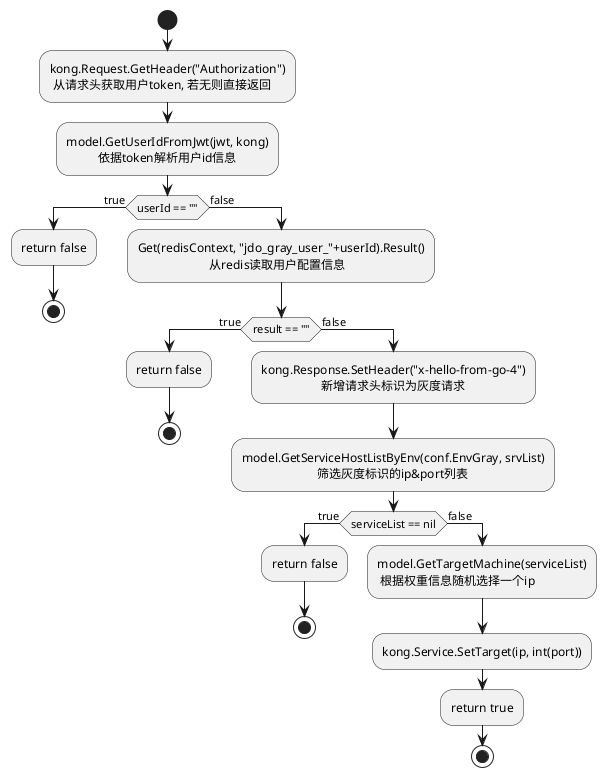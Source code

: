 @startuml
'https://plantuml.com/activity-diagram-beta
'Kong网关灰度插件processGray方法活动图

start
:kong.Request.GetHeader("Authorization")\n 从请求头获取用户token, 若无则直接返回;
:model.GetUserIdFromJwt(jwt, kong)\n          依据token解析用户id信息;
if (userId == "") then (true)
    :return false;
    stop
else (false)
    :Get(redisContext, "jdo_gray_user_"+userId).Result()\n                       从redis读取用户配置信息;
    if (result == "") then (true)
        :return false;
        stop
    else (false)
        :kong.Response.SetHeader("x-hello-from-go-4")\n                   新增请求头标识为灰度请求;
        :model.GetServiceHostListByEnv(conf.EnvGray, srvList)\n                        筛选灰度标识的ip&port列表;
        if (serviceList == nil) then (true)
            :return false;
            stop
        else (false)
            :model.GetTargetMachine(serviceList)\n 根据权重信息随机选择一个ip;
            :kong.Service.SetTarget(ip, int(port));
            :return true;
stop

@enduml
